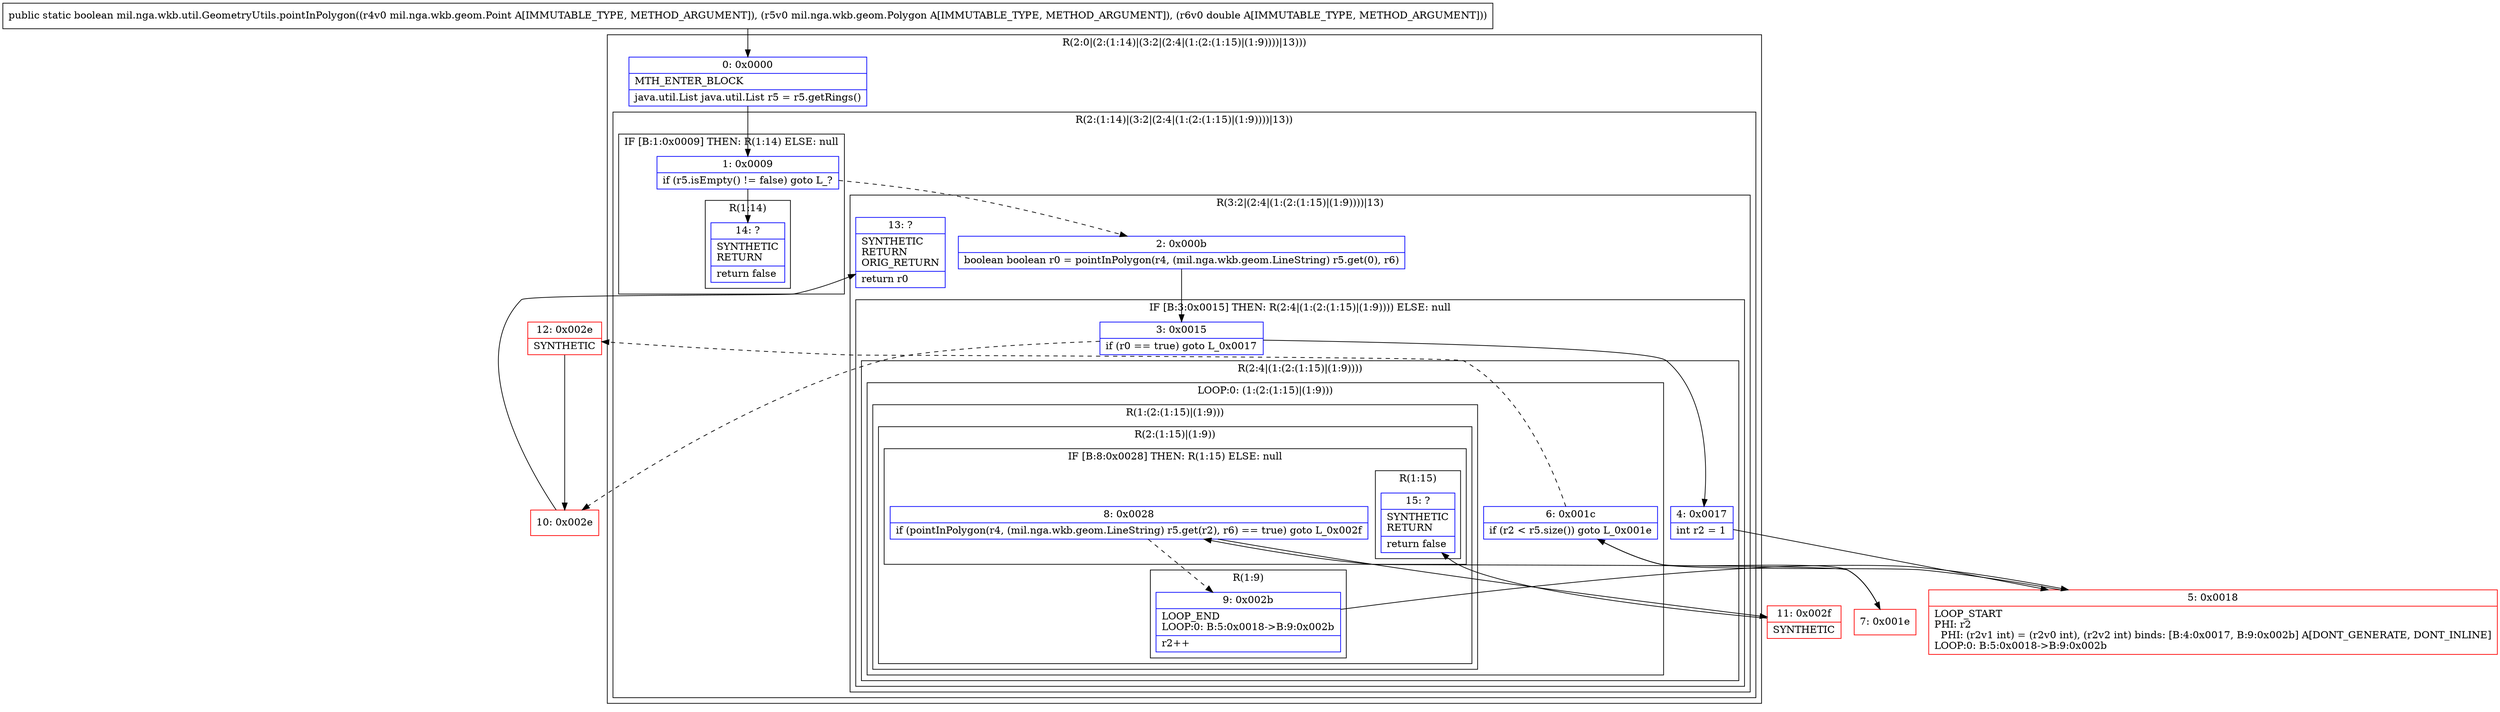 digraph "CFG formil.nga.wkb.util.GeometryUtils.pointInPolygon(Lmil\/nga\/wkb\/geom\/Point;Lmil\/nga\/wkb\/geom\/Polygon;D)Z" {
subgraph cluster_Region_859728709 {
label = "R(2:0|(2:(1:14)|(3:2|(2:4|(1:(2:(1:15)|(1:9))))|13)))";
node [shape=record,color=blue];
Node_0 [shape=record,label="{0\:\ 0x0000|MTH_ENTER_BLOCK\l|java.util.List java.util.List r5 = r5.getRings()\l}"];
subgraph cluster_Region_599049253 {
label = "R(2:(1:14)|(3:2|(2:4|(1:(2:(1:15)|(1:9))))|13))";
node [shape=record,color=blue];
subgraph cluster_IfRegion_1185129125 {
label = "IF [B:1:0x0009] THEN: R(1:14) ELSE: null";
node [shape=record,color=blue];
Node_1 [shape=record,label="{1\:\ 0x0009|if (r5.isEmpty() != false) goto L_?\l}"];
subgraph cluster_Region_2074745596 {
label = "R(1:14)";
node [shape=record,color=blue];
Node_14 [shape=record,label="{14\:\ ?|SYNTHETIC\lRETURN\l|return false\l}"];
}
}
subgraph cluster_Region_122370361 {
label = "R(3:2|(2:4|(1:(2:(1:15)|(1:9))))|13)";
node [shape=record,color=blue];
Node_2 [shape=record,label="{2\:\ 0x000b|boolean boolean r0 = pointInPolygon(r4, (mil.nga.wkb.geom.LineString) r5.get(0), r6)\l}"];
subgraph cluster_IfRegion_1302332381 {
label = "IF [B:3:0x0015] THEN: R(2:4|(1:(2:(1:15)|(1:9)))) ELSE: null";
node [shape=record,color=blue];
Node_3 [shape=record,label="{3\:\ 0x0015|if (r0 == true) goto L_0x0017\l}"];
subgraph cluster_Region_326920609 {
label = "R(2:4|(1:(2:(1:15)|(1:9))))";
node [shape=record,color=blue];
Node_4 [shape=record,label="{4\:\ 0x0017|int r2 = 1\l}"];
subgraph cluster_LoopRegion_1449722080 {
label = "LOOP:0: (1:(2:(1:15)|(1:9)))";
node [shape=record,color=blue];
Node_6 [shape=record,label="{6\:\ 0x001c|if (r2 \< r5.size()) goto L_0x001e\l}"];
subgraph cluster_Region_607253051 {
label = "R(1:(2:(1:15)|(1:9)))";
node [shape=record,color=blue];
subgraph cluster_Region_926221315 {
label = "R(2:(1:15)|(1:9))";
node [shape=record,color=blue];
subgraph cluster_IfRegion_382549291 {
label = "IF [B:8:0x0028] THEN: R(1:15) ELSE: null";
node [shape=record,color=blue];
Node_8 [shape=record,label="{8\:\ 0x0028|if (pointInPolygon(r4, (mil.nga.wkb.geom.LineString) r5.get(r2), r6) == true) goto L_0x002f\l}"];
subgraph cluster_Region_849701676 {
label = "R(1:15)";
node [shape=record,color=blue];
Node_15 [shape=record,label="{15\:\ ?|SYNTHETIC\lRETURN\l|return false\l}"];
}
}
subgraph cluster_Region_227284270 {
label = "R(1:9)";
node [shape=record,color=blue];
Node_9 [shape=record,label="{9\:\ 0x002b|LOOP_END\lLOOP:0: B:5:0x0018\-\>B:9:0x002b\l|r2++\l}"];
}
}
}
}
}
}
Node_13 [shape=record,label="{13\:\ ?|SYNTHETIC\lRETURN\lORIG_RETURN\l|return r0\l}"];
}
}
}
Node_5 [shape=record,color=red,label="{5\:\ 0x0018|LOOP_START\lPHI: r2 \l  PHI: (r2v1 int) = (r2v0 int), (r2v2 int) binds: [B:4:0x0017, B:9:0x002b] A[DONT_GENERATE, DONT_INLINE]\lLOOP:0: B:5:0x0018\-\>B:9:0x002b\l}"];
Node_7 [shape=record,color=red,label="{7\:\ 0x001e}"];
Node_10 [shape=record,color=red,label="{10\:\ 0x002e}"];
Node_11 [shape=record,color=red,label="{11\:\ 0x002f|SYNTHETIC\l}"];
Node_12 [shape=record,color=red,label="{12\:\ 0x002e|SYNTHETIC\l}"];
MethodNode[shape=record,label="{public static boolean mil.nga.wkb.util.GeometryUtils.pointInPolygon((r4v0 mil.nga.wkb.geom.Point A[IMMUTABLE_TYPE, METHOD_ARGUMENT]), (r5v0 mil.nga.wkb.geom.Polygon A[IMMUTABLE_TYPE, METHOD_ARGUMENT]), (r6v0 double A[IMMUTABLE_TYPE, METHOD_ARGUMENT])) }"];
MethodNode -> Node_0;
Node_0 -> Node_1;
Node_1 -> Node_2[style=dashed];
Node_1 -> Node_14;
Node_2 -> Node_3;
Node_3 -> Node_4;
Node_3 -> Node_10[style=dashed];
Node_4 -> Node_5;
Node_6 -> Node_7;
Node_6 -> Node_12[style=dashed];
Node_8 -> Node_9[style=dashed];
Node_8 -> Node_11;
Node_9 -> Node_5;
Node_5 -> Node_6;
Node_7 -> Node_8;
Node_10 -> Node_13;
Node_11 -> Node_15;
Node_12 -> Node_10;
}

